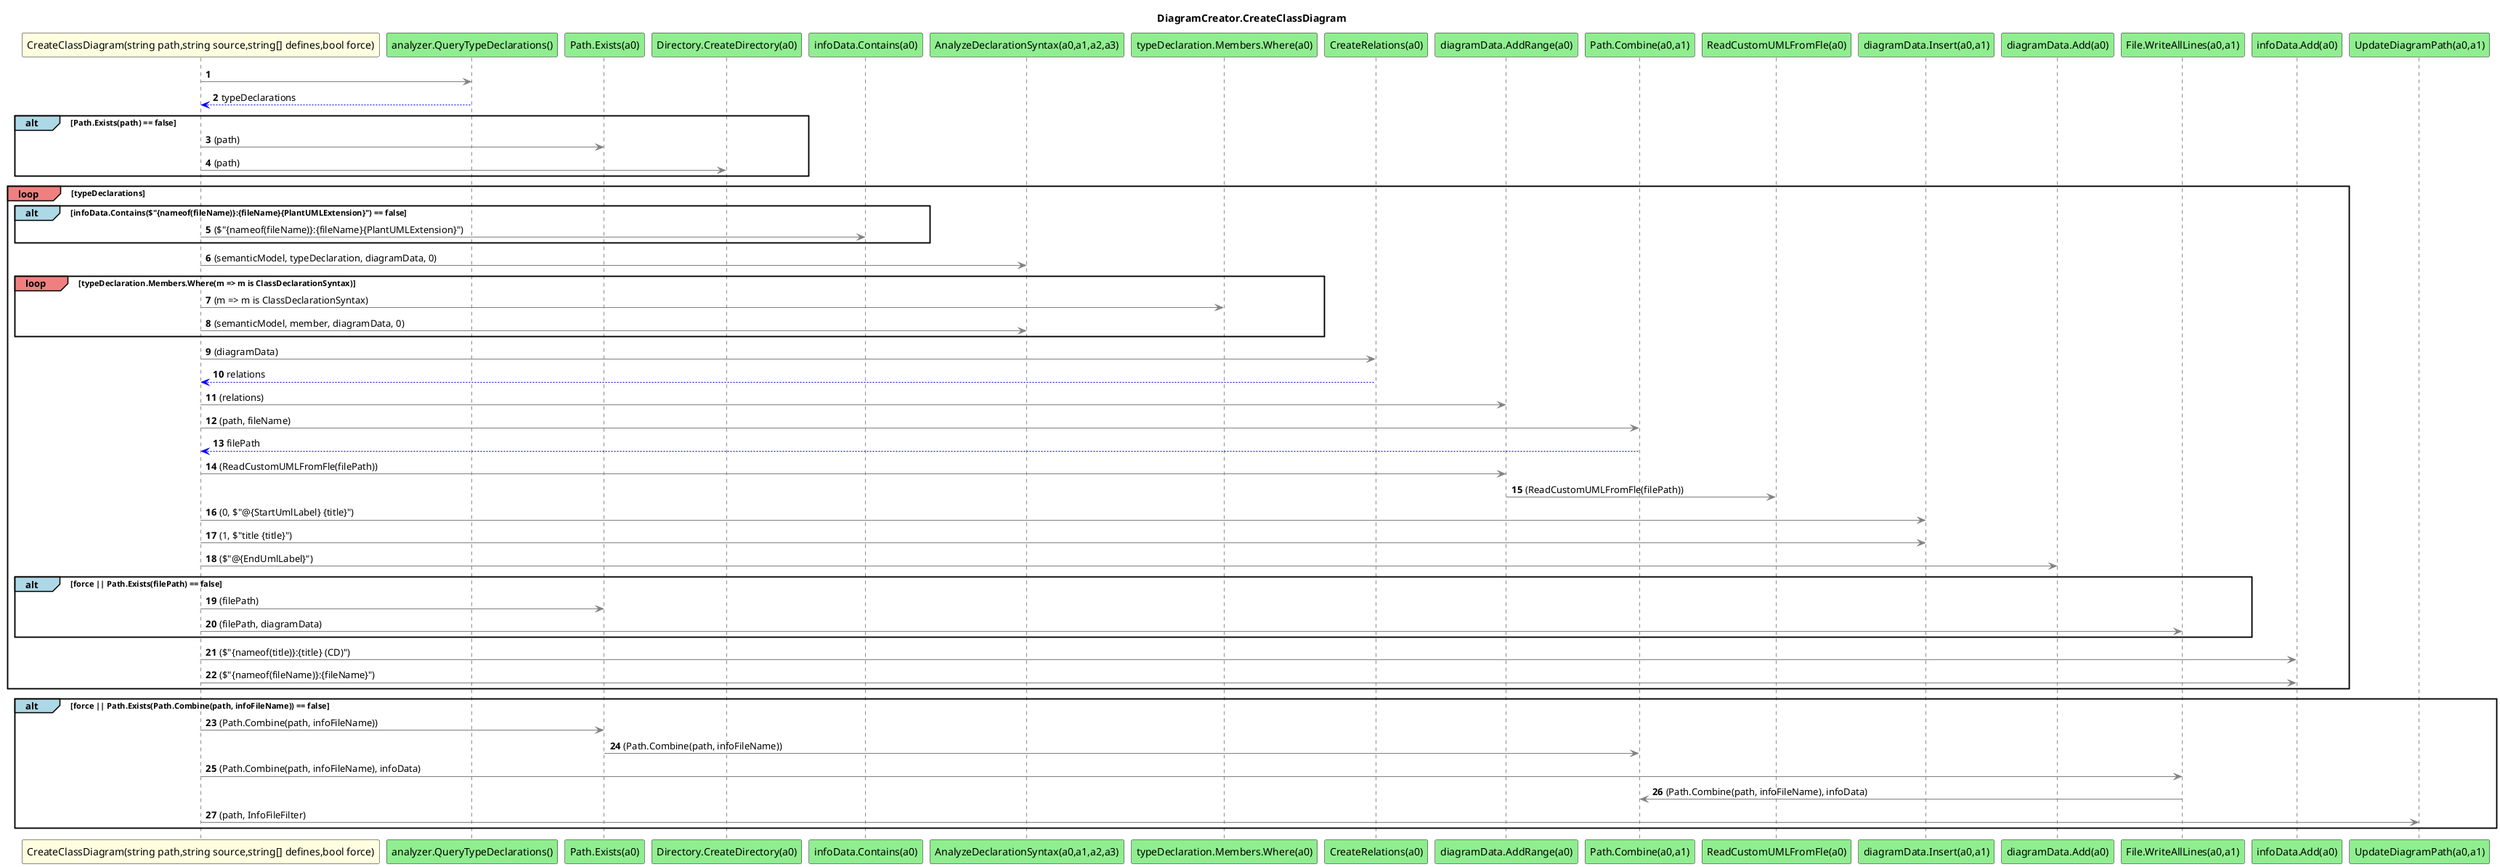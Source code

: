 @startuml DiagramCreator.CreateClassDiagram
title DiagramCreator.CreateClassDiagram
participant "CreateClassDiagram(string path,string source,string[] defines,bool force)" as CreateClassDiagram_p0_p1_p2_p3 #LightYellow
participant "analyzer.QueryTypeDeclarations()" as analyzer_QueryTypeDeclarations #LightGreen
participant "Path.Exists(a0)" as Path_Exists_a0 #LightGreen
participant "Directory.CreateDirectory(a0)" as Directory_CreateDirectory_a0 #LightGreen
participant "infoData.Contains(a0)" as infoData_Contains_a0 #LightGreen
participant "AnalyzeDeclarationSyntax(a0,a1,a2,a3)" as AnalyzeDeclarationSyntax_a0_a1_a2_a3 #LightGreen
participant "typeDeclaration.Members.Where(a0)" as typeDeclaration_Members_Where_a0 #LightGreen
participant "CreateRelations(a0)" as CreateRelations_a0 #LightGreen
participant "diagramData.AddRange(a0)" as diagramData_AddRange_a0 #LightGreen
participant "Path.Combine(a0,a1)" as Path_Combine_a0_a1 #LightGreen
participant "ReadCustomUMLFromFle(a0)" as ReadCustomUMLFromFle_a0 #LightGreen
participant "diagramData.Insert(a0,a1)" as diagramData_Insert_a0_a1 #LightGreen
participant "diagramData.Add(a0)" as diagramData_Add_a0 #LightGreen
participant "File.WriteAllLines(a0,a1)" as File_WriteAllLines_a0_a1 #LightGreen
participant "infoData.Add(a0)" as infoData_Add_a0 #LightGreen
participant "UpdateDiagramPath(a0,a1)" as UpdateDiagramPath_a0_a1 #LightGreen
autonumber
CreateClassDiagram_p0_p1_p2_p3 -[#grey]> analyzer_QueryTypeDeclarations
analyzer_QueryTypeDeclarations -[#blue]-> CreateClassDiagram_p0_p1_p2_p3 : typeDeclarations
alt#LightBlue Path.Exists(path) == false
 CreateClassDiagram_p0_p1_p2_p3 -[#grey]> Path_Exists_a0 : (path)
 CreateClassDiagram_p0_p1_p2_p3 -[#grey]> Directory_CreateDirectory_a0 : (path)
end
loop#LightCoral typeDeclarations
 alt#LightBlue infoData.Contains($"{nameof(fileName)}:{fileName}{PlantUMLExtension}") == false
 CreateClassDiagram_p0_p1_p2_p3 -[#grey]> infoData_Contains_a0 : ($"{nameof(fileName)}:{fileName}{PlantUMLExtension}")
 end
 CreateClassDiagram_p0_p1_p2_p3 -[#grey]> AnalyzeDeclarationSyntax_a0_a1_a2_a3 : (semanticModel, typeDeclaration, diagramData, 0)
 loop#LightCoral typeDeclaration.Members.Where(m => m is ClassDeclarationSyntax)
 CreateClassDiagram_p0_p1_p2_p3 -[#grey]> typeDeclaration_Members_Where_a0 : (m => m is ClassDeclarationSyntax)
 CreateClassDiagram_p0_p1_p2_p3 -[#grey]> AnalyzeDeclarationSyntax_a0_a1_a2_a3 : (semanticModel, member, diagramData, 0)
 end
 CreateClassDiagram_p0_p1_p2_p3 -[#grey]> CreateRelations_a0 : (diagramData)
 CreateRelations_a0 -[#blue]-> CreateClassDiagram_p0_p1_p2_p3 : relations
 CreateClassDiagram_p0_p1_p2_p3 -[#grey]> diagramData_AddRange_a0 : (relations)
 CreateClassDiagram_p0_p1_p2_p3 -[#grey]> Path_Combine_a0_a1 : (path, fileName)
 Path_Combine_a0_a1 -[#blue]-> CreateClassDiagram_p0_p1_p2_p3 : filePath
 CreateClassDiagram_p0_p1_p2_p3 -[#grey]> diagramData_AddRange_a0 : (ReadCustomUMLFromFle(filePath))
 diagramData_AddRange_a0 -[#grey]> ReadCustomUMLFromFle_a0 : (ReadCustomUMLFromFle(filePath))
 CreateClassDiagram_p0_p1_p2_p3 -[#grey]> diagramData_Insert_a0_a1 : (0, $"@{StartUmlLabel} {title}")
 CreateClassDiagram_p0_p1_p2_p3 -[#grey]> diagramData_Insert_a0_a1 : (1, $"title {title}")
 CreateClassDiagram_p0_p1_p2_p3 -[#grey]> diagramData_Add_a0 : ($"@{EndUmlLabel}")
 alt#LightBlue force || Path.Exists(filePath) == false
 CreateClassDiagram_p0_p1_p2_p3 -[#grey]> Path_Exists_a0 : (filePath)
 CreateClassDiagram_p0_p1_p2_p3 -[#grey]> File_WriteAllLines_a0_a1 : (filePath, diagramData)
 end
 CreateClassDiagram_p0_p1_p2_p3 -[#grey]> infoData_Add_a0 : ($"{nameof(title)}:{title} (CD)")
 CreateClassDiagram_p0_p1_p2_p3 -[#grey]> infoData_Add_a0 : ($"{nameof(fileName)}:{fileName}")
end
alt#LightBlue force || Path.Exists(Path.Combine(path, infoFileName)) == false
 CreateClassDiagram_p0_p1_p2_p3 -[#grey]> Path_Exists_a0 : (Path.Combine(path, infoFileName))
 Path_Exists_a0 -[#grey]> Path_Combine_a0_a1 : (Path.Combine(path, infoFileName))
 CreateClassDiagram_p0_p1_p2_p3 -[#grey]> File_WriteAllLines_a0_a1 : (Path.Combine(path, infoFileName), infoData)
 File_WriteAllLines_a0_a1 -[#grey]> Path_Combine_a0_a1 : (Path.Combine(path, infoFileName), infoData)
 CreateClassDiagram_p0_p1_p2_p3 -[#grey]> UpdateDiagramPath_a0_a1 : (path, InfoFileFilter)
end
@enduml

